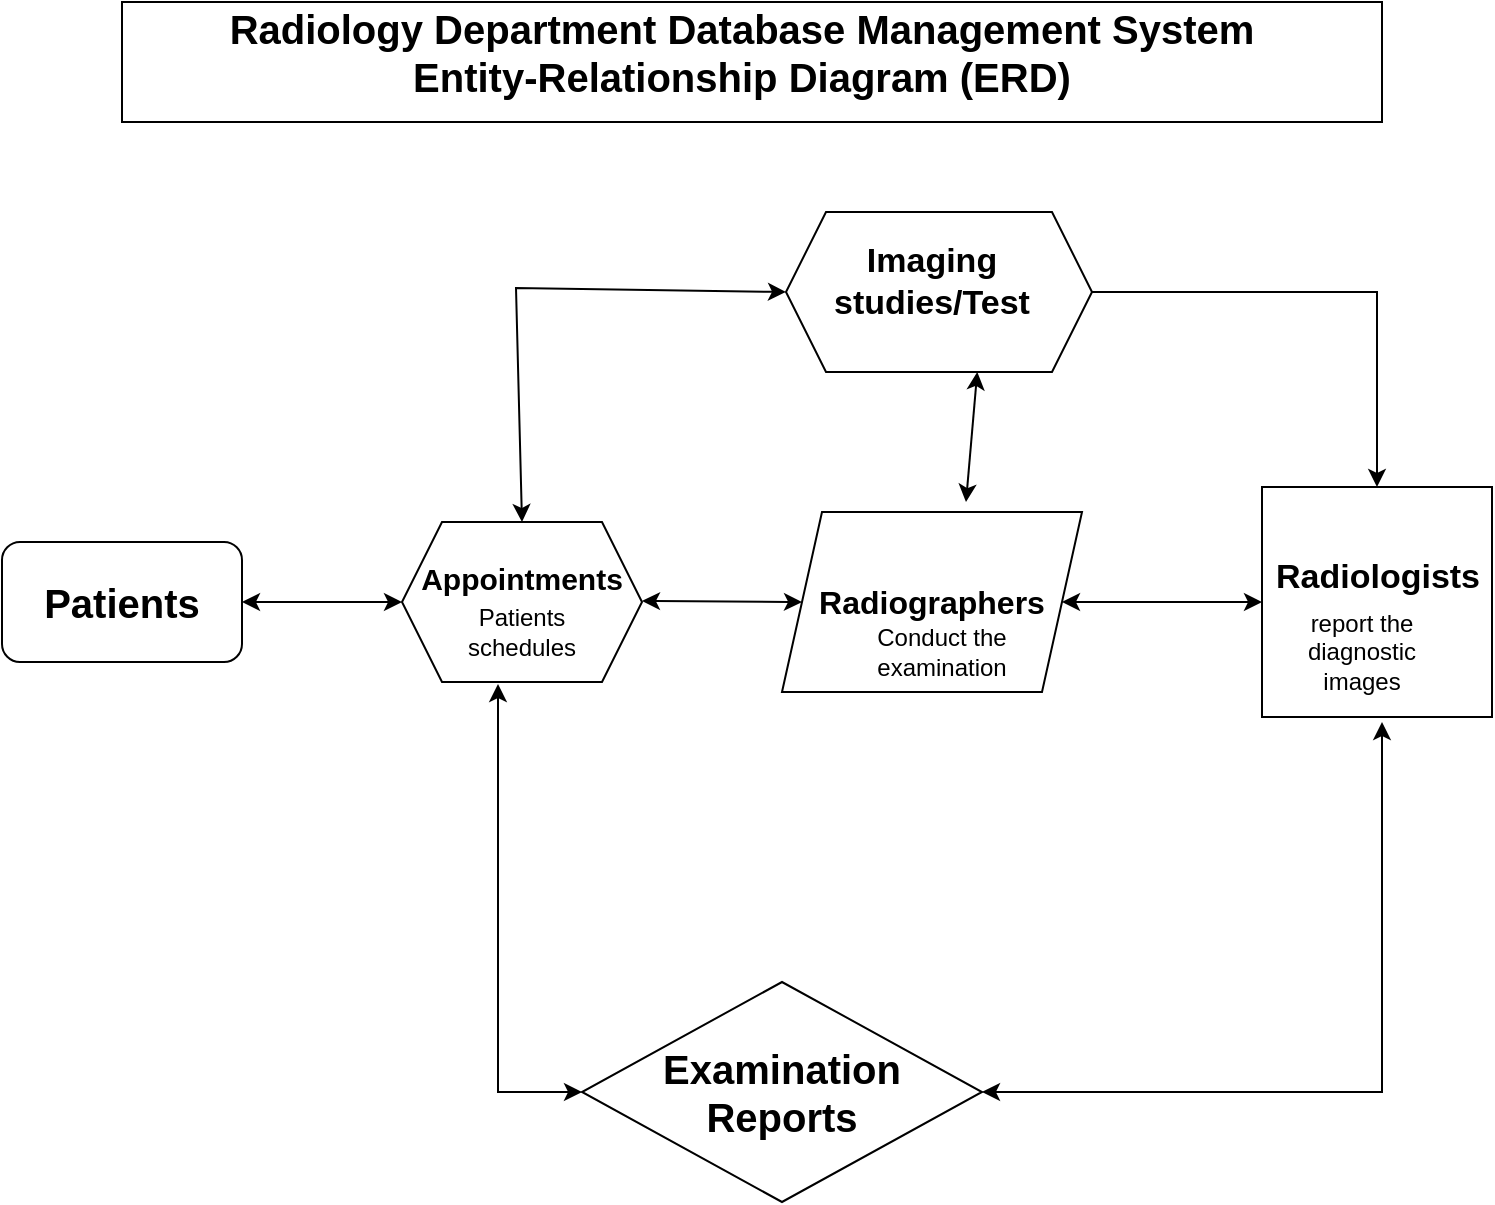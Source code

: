<mxfile version="27.0.2">
  <diagram name="Page-1" id="Hdnx-xfnWDBLz2OUCofS">
    <mxGraphModel dx="1042" dy="535" grid="1" gridSize="9" guides="1" tooltips="1" connect="1" arrows="1" fold="1" page="1" pageScale="1" pageWidth="850" pageHeight="1100" math="0" shadow="0">
      <root>
        <mxCell id="0" />
        <mxCell id="1" parent="0" />
        <mxCell id="Q6qCPPFOiMgBiJxY75Ir-1" value="" style="rounded=1;whiteSpace=wrap;html=1;" vertex="1" parent="1">
          <mxGeometry x="40" y="280" width="120" height="60" as="geometry" />
        </mxCell>
        <mxCell id="Q6qCPPFOiMgBiJxY75Ir-2" value="" style="shape=hexagon;perimeter=hexagonPerimeter2;whiteSpace=wrap;html=1;fixedSize=1;" vertex="1" parent="1">
          <mxGeometry x="240" y="270" width="120" height="80" as="geometry" />
        </mxCell>
        <mxCell id="Q6qCPPFOiMgBiJxY75Ir-3" value="" style="whiteSpace=wrap;html=1;aspect=fixed;" vertex="1" parent="1">
          <mxGeometry x="670" y="252.5" width="115" height="115" as="geometry" />
        </mxCell>
        <mxCell id="Q6qCPPFOiMgBiJxY75Ir-9" value="" style="rhombus;whiteSpace=wrap;html=1;" vertex="1" parent="1">
          <mxGeometry x="330" y="500" width="200" height="110" as="geometry" />
        </mxCell>
        <mxCell id="Q6qCPPFOiMgBiJxY75Ir-11" value="Radiographers" style="shape=parallelogram;perimeter=parallelogramPerimeter;whiteSpace=wrap;html=1;fixedSize=1;fontStyle=1;fontSize=16;" vertex="1" parent="1">
          <mxGeometry x="430" y="265" width="150" height="90" as="geometry" />
        </mxCell>
        <mxCell id="Q6qCPPFOiMgBiJxY75Ir-15" value="Radiologists" style="text;html=1;align=center;verticalAlign=middle;whiteSpace=wrap;rounded=0;fontSize=17;fontStyle=1" vertex="1" parent="1">
          <mxGeometry x="697.5" y="282.5" width="60" height="30" as="geometry" />
        </mxCell>
        <mxCell id="Q6qCPPFOiMgBiJxY75Ir-16" value="Appointments" style="text;html=1;align=center;verticalAlign=middle;whiteSpace=wrap;rounded=0;fontStyle=1;fontSize=15;" vertex="1" parent="1">
          <mxGeometry x="270" y="282.5" width="60" height="30" as="geometry" />
        </mxCell>
        <mxCell id="Q6qCPPFOiMgBiJxY75Ir-17" value="Patients" style="text;html=1;align=center;verticalAlign=middle;whiteSpace=wrap;rounded=0;fontStyle=1;fontSize=20;" vertex="1" parent="1">
          <mxGeometry x="70" y="295" width="60" height="30" as="geometry" />
        </mxCell>
        <mxCell id="Q6qCPPFOiMgBiJxY75Ir-18" value="Examination Reports" style="text;html=1;align=center;verticalAlign=middle;whiteSpace=wrap;rounded=0;fontStyle=1;fontSize=20;" vertex="1" parent="1">
          <mxGeometry x="400" y="540" width="60" height="30" as="geometry" />
        </mxCell>
        <mxCell id="Q6qCPPFOiMgBiJxY75Ir-29" value="" style="edgeStyle=orthogonalEdgeStyle;rounded=0;orthogonalLoop=1;jettySize=auto;html=1;" edge="1" parent="1" source="Q6qCPPFOiMgBiJxY75Ir-21" target="Q6qCPPFOiMgBiJxY75Ir-3">
          <mxGeometry relative="1" as="geometry" />
        </mxCell>
        <mxCell id="Q6qCPPFOiMgBiJxY75Ir-21" value="" style="shape=hexagon;perimeter=hexagonPerimeter2;whiteSpace=wrap;html=1;fixedSize=1;" vertex="1" parent="1">
          <mxGeometry x="432" y="115" width="153" height="80" as="geometry" />
        </mxCell>
        <mxCell id="Q6qCPPFOiMgBiJxY75Ir-27" value="Imaging&lt;div&gt;studies/Test&lt;/div&gt;" style="text;html=1;align=center;verticalAlign=middle;whiteSpace=wrap;rounded=0;fontStyle=1;fontSize=17;" vertex="1" parent="1">
          <mxGeometry x="475" y="135" width="60" height="30" as="geometry" />
        </mxCell>
        <mxCell id="Q6qCPPFOiMgBiJxY75Ir-37" value="" style="endArrow=classic;startArrow=classic;html=1;rounded=0;entryX=0.625;entryY=1;entryDx=0;entryDy=0;" edge="1" parent="1" target="Q6qCPPFOiMgBiJxY75Ir-21">
          <mxGeometry width="50" height="50" relative="1" as="geometry">
            <mxPoint x="522" y="260" as="sourcePoint" />
            <mxPoint x="490" y="210" as="targetPoint" />
            <Array as="points" />
          </mxGeometry>
        </mxCell>
        <mxCell id="Q6qCPPFOiMgBiJxY75Ir-39" value="" style="endArrow=classic;startArrow=classic;html=1;rounded=0;exitX=1;exitY=0.5;exitDx=0;exitDy=0;entryX=0;entryY=0.5;entryDx=0;entryDy=0;" edge="1" parent="1" source="Q6qCPPFOiMgBiJxY75Ir-1" target="Q6qCPPFOiMgBiJxY75Ir-2">
          <mxGeometry width="50" height="50" relative="1" as="geometry">
            <mxPoint x="200" y="300" as="sourcePoint" />
            <mxPoint x="250" y="260" as="targetPoint" />
            <Array as="points">
              <mxPoint x="200" y="310" />
            </Array>
          </mxGeometry>
        </mxCell>
        <mxCell id="Q6qCPPFOiMgBiJxY75Ir-41" value="" style="endArrow=classic;startArrow=classic;html=1;rounded=0;exitX=1;exitY=0.5;exitDx=0;exitDy=0;" edge="1" parent="1" source="Q6qCPPFOiMgBiJxY75Ir-9">
          <mxGeometry width="50" height="50" relative="1" as="geometry">
            <mxPoint x="660" y="417.5" as="sourcePoint" />
            <mxPoint x="730" y="370" as="targetPoint" />
            <Array as="points">
              <mxPoint x="730" y="555" />
            </Array>
          </mxGeometry>
        </mxCell>
        <mxCell id="Q6qCPPFOiMgBiJxY75Ir-43" value="" style="endArrow=classic;startArrow=classic;html=1;rounded=0;exitX=1;exitY=0.5;exitDx=0;exitDy=0;entryX=0;entryY=0.5;entryDx=0;entryDy=0;" edge="1" parent="1" source="Q6qCPPFOiMgBiJxY75Ir-11" target="Q6qCPPFOiMgBiJxY75Ir-3">
          <mxGeometry width="50" height="50" relative="1" as="geometry">
            <mxPoint x="610" y="310" as="sourcePoint" />
            <mxPoint x="660" y="260" as="targetPoint" />
            <Array as="points" />
          </mxGeometry>
        </mxCell>
        <mxCell id="Q6qCPPFOiMgBiJxY75Ir-44" value="" style="endArrow=classic;startArrow=classic;html=1;rounded=0;exitX=1;exitY=0.5;exitDx=0;exitDy=0;" edge="1" parent="1">
          <mxGeometry width="50" height="50" relative="1" as="geometry">
            <mxPoint x="360" y="309.5" as="sourcePoint" />
            <mxPoint x="440" y="310" as="targetPoint" />
            <Array as="points" />
          </mxGeometry>
        </mxCell>
        <mxCell id="Q6qCPPFOiMgBiJxY75Ir-45" value="" style="endArrow=classic;startArrow=classic;html=1;rounded=0;exitX=0.5;exitY=0;exitDx=0;exitDy=0;entryX=0;entryY=0.5;entryDx=0;entryDy=0;" edge="1" parent="1" source="Q6qCPPFOiMgBiJxY75Ir-2" target="Q6qCPPFOiMgBiJxY75Ir-21">
          <mxGeometry width="50" height="50" relative="1" as="geometry">
            <mxPoint x="290" y="154.5" as="sourcePoint" />
            <mxPoint x="390" y="154.5" as="targetPoint" />
            <Array as="points">
              <mxPoint x="297" y="153" />
            </Array>
          </mxGeometry>
        </mxCell>
        <mxCell id="Q6qCPPFOiMgBiJxY75Ir-49" value="" style="whiteSpace=wrap;html=1;" vertex="1" parent="1">
          <mxGeometry x="100" y="10" width="630" height="60" as="geometry" />
        </mxCell>
        <mxCell id="Q6qCPPFOiMgBiJxY75Ir-51" value="Radiology Department Database Management System&lt;div&gt;Entity-Relationship Diagram (ERD)&lt;/div&gt;" style="text;html=1;align=center;verticalAlign=middle;whiteSpace=wrap;rounded=0;fontStyle=1;fontSize=20;" vertex="1" parent="1">
          <mxGeometry x="150" y="20" width="520" height="30" as="geometry" />
        </mxCell>
        <mxCell id="Q6qCPPFOiMgBiJxY75Ir-53" value="Conduct the examination" style="text;html=1;align=center;verticalAlign=middle;whiteSpace=wrap;rounded=0;" vertex="1" parent="1">
          <mxGeometry x="460" y="320" width="100" height="30" as="geometry" />
        </mxCell>
        <mxCell id="Q6qCPPFOiMgBiJxY75Ir-54" value="report the diagnostic images" style="text;html=1;align=center;verticalAlign=middle;whiteSpace=wrap;rounded=0;" vertex="1" parent="1">
          <mxGeometry x="690" y="320" width="60" height="30" as="geometry" />
        </mxCell>
        <mxCell id="Q6qCPPFOiMgBiJxY75Ir-55" value="Patients schedules" style="text;html=1;align=center;verticalAlign=middle;whiteSpace=wrap;rounded=0;" vertex="1" parent="1">
          <mxGeometry x="270" y="310" width="60" height="30" as="geometry" />
        </mxCell>
        <mxCell id="Q6qCPPFOiMgBiJxY75Ir-57" value="" style="endArrow=classic;startArrow=classic;html=1;rounded=0;exitX=0;exitY=0.5;exitDx=0;exitDy=0;" edge="1" parent="1" source="Q6qCPPFOiMgBiJxY75Ir-9">
          <mxGeometry width="50" height="50" relative="1" as="geometry">
            <mxPoint x="252" y="400" as="sourcePoint" />
            <mxPoint x="288" y="351" as="targetPoint" />
            <Array as="points">
              <mxPoint x="288" y="555" />
            </Array>
          </mxGeometry>
        </mxCell>
      </root>
    </mxGraphModel>
  </diagram>
</mxfile>
